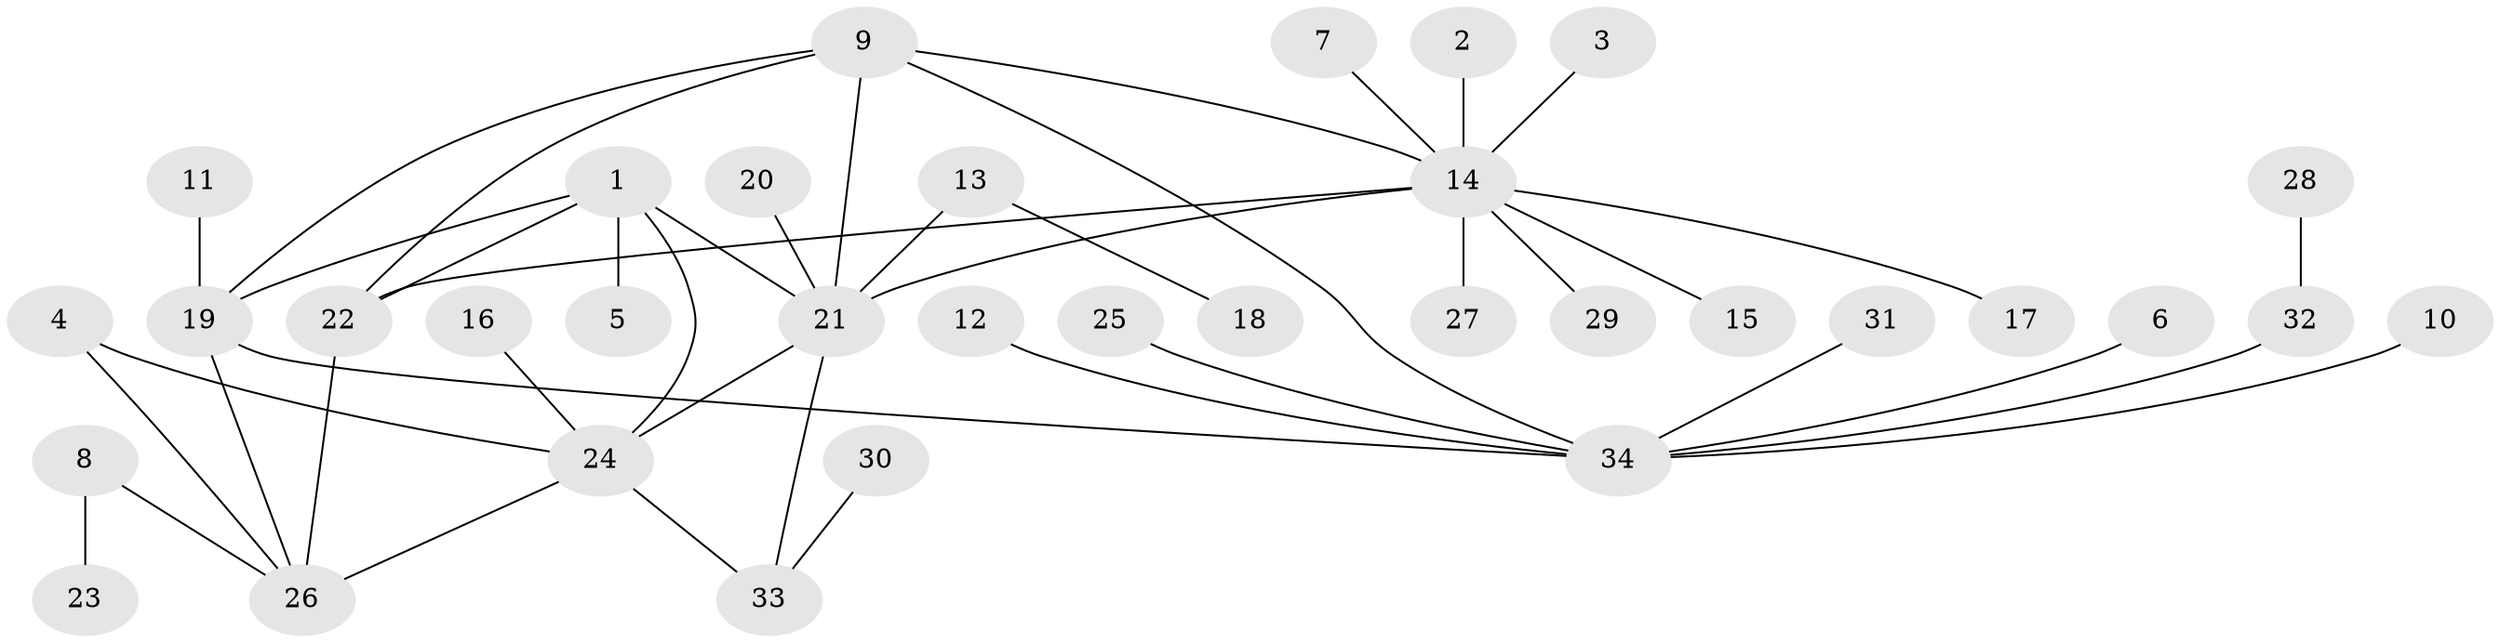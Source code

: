 // original degree distribution, {4: 0.04411764705882353, 6: 0.029411764705882353, 5: 0.07352941176470588, 7: 0.014705882352941176, 10: 0.014705882352941176, 3: 0.07352941176470588, 13: 0.014705882352941176, 8: 0.014705882352941176, 2: 0.16176470588235295, 1: 0.5588235294117647}
// Generated by graph-tools (version 1.1) at 2025/02/03/09/25 03:02:38]
// undirected, 34 vertices, 43 edges
graph export_dot {
graph [start="1"]
  node [color=gray90,style=filled];
  1;
  2;
  3;
  4;
  5;
  6;
  7;
  8;
  9;
  10;
  11;
  12;
  13;
  14;
  15;
  16;
  17;
  18;
  19;
  20;
  21;
  22;
  23;
  24;
  25;
  26;
  27;
  28;
  29;
  30;
  31;
  32;
  33;
  34;
  1 -- 5 [weight=1.0];
  1 -- 19 [weight=1.0];
  1 -- 21 [weight=1.0];
  1 -- 22 [weight=1.0];
  1 -- 24 [weight=2.0];
  2 -- 14 [weight=1.0];
  3 -- 14 [weight=1.0];
  4 -- 24 [weight=1.0];
  4 -- 26 [weight=1.0];
  6 -- 34 [weight=1.0];
  7 -- 14 [weight=1.0];
  8 -- 23 [weight=1.0];
  8 -- 26 [weight=1.0];
  9 -- 14 [weight=1.0];
  9 -- 19 [weight=1.0];
  9 -- 21 [weight=1.0];
  9 -- 22 [weight=1.0];
  9 -- 34 [weight=1.0];
  10 -- 34 [weight=1.0];
  11 -- 19 [weight=1.0];
  12 -- 34 [weight=1.0];
  13 -- 18 [weight=1.0];
  13 -- 21 [weight=2.0];
  14 -- 15 [weight=1.0];
  14 -- 17 [weight=1.0];
  14 -- 21 [weight=1.0];
  14 -- 22 [weight=2.0];
  14 -- 27 [weight=1.0];
  14 -- 29 [weight=1.0];
  16 -- 24 [weight=1.0];
  19 -- 26 [weight=1.0];
  19 -- 34 [weight=1.0];
  20 -- 21 [weight=1.0];
  21 -- 24 [weight=1.0];
  21 -- 33 [weight=1.0];
  22 -- 26 [weight=1.0];
  24 -- 26 [weight=2.0];
  24 -- 33 [weight=1.0];
  25 -- 34 [weight=1.0];
  28 -- 32 [weight=1.0];
  30 -- 33 [weight=1.0];
  31 -- 34 [weight=1.0];
  32 -- 34 [weight=1.0];
}
